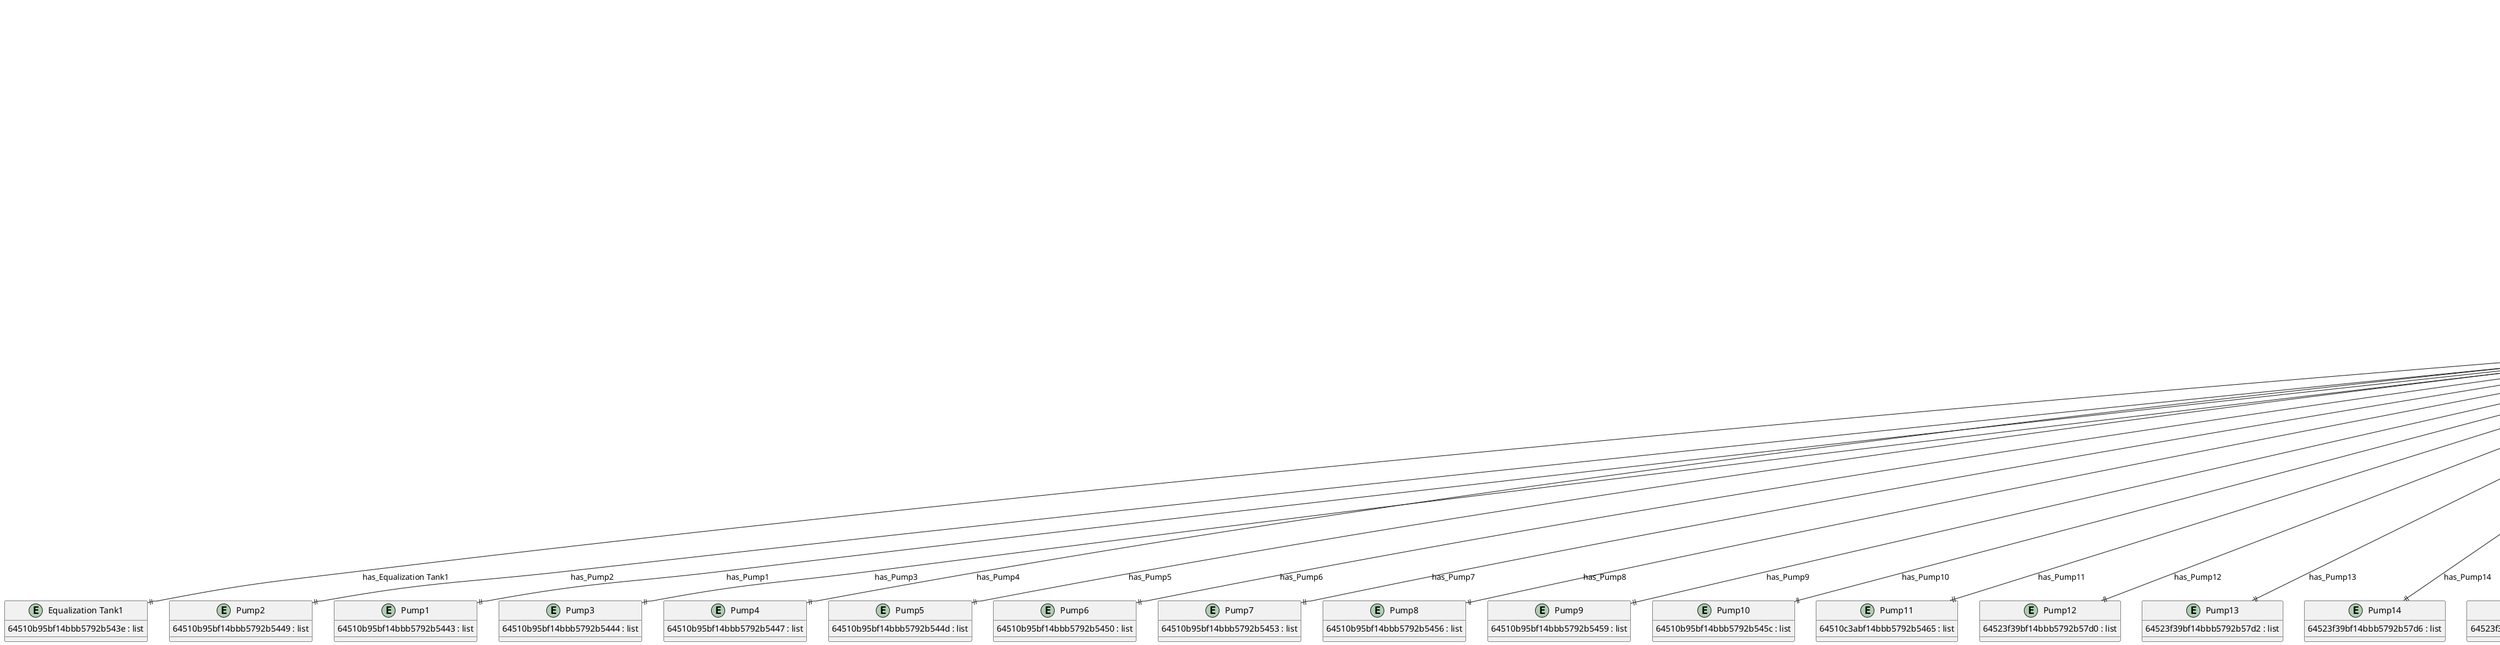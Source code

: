 @startuml chokePointConfig_Diagram

entity "chokePointConfig" as chokePointConfig {
  _id : ObjectId
  plantId : ObjectId
  __v : int
  nodes : object
}

entity "nodes" as nodes {
  Equalization Tank1 : object
  Pump2 : object
  Pump1 : object
  Pump3 : object
  Pump4 : object
  Pump5 : object
  Pump6 : object
  Pump7 : object
  Pump8 : object
  Pump9 : object
  Pump10 : object
  Pump11 : object
  Pump12 : object
  Pump13 : object
  Pump14 : object
  Pump15 : object
  Pump16 : object
  Pump17 : object
  Pump18 : object
  Pump19 : object
  Pump20 : object
  Pump21 : object
  Pump24 : object
  Pump22 : object
  Pump23 : object
  Blower1 : object
  Blower2 : object
  MGF1 : object
  ACF1 : object
  Agitator1 : object
  Flowmeter1 : object
  Motorized Valve14 : object
  Motorized Valve13 : object
  Flowmeter2 : object
}

entity "Equalization Tank1" as Equalization_Tank1 {
  64510b95bf14bbb5792b543e : list
}

entity "Pump2" as Pump2 {
  64510b95bf14bbb5792b5449 : list
}

entity "Pump1" as Pump1 {
  64510b95bf14bbb5792b5443 : list
}

entity "Pump3" as Pump3 {
  64510b95bf14bbb5792b5444 : list
}

entity "Pump4" as Pump4 {
  64510b95bf14bbb5792b5447 : list
}

entity "Pump5" as Pump5 {
  64510b95bf14bbb5792b544d : list
}

entity "Pump6" as Pump6 {
  64510b95bf14bbb5792b5450 : list
}

entity "Pump7" as Pump7 {
  64510b95bf14bbb5792b5453 : list
}

entity "Pump8" as Pump8 {
  64510b95bf14bbb5792b5456 : list
}

entity "Pump9" as Pump9 {
  64510b95bf14bbb5792b5459 : list
}

entity "Pump10" as Pump10 {
  64510b95bf14bbb5792b545c : list
}

entity "Pump11" as Pump11 {
  64510c3abf14bbb5792b5465 : list
}

entity "Pump12" as Pump12 {
  64523f39bf14bbb5792b57d0 : list
}

entity "Pump13" as Pump13 {
  64523f39bf14bbb5792b57d2 : list
}

entity "Pump14" as Pump14 {
  64523f39bf14bbb5792b57d6 : list
}

entity "Pump15" as Pump15 {
  64523f39bf14bbb5792b57db : list
}

entity "Pump16" as Pump16 {
  645241f7bf14bbb5792b57dd : list
}

entity "Pump17" as Pump17 {
  645241f7bf14bbb5792b57e1 : list
}

entity "Pump18" as Pump18 {
  645241f7bf14bbb5792b57e1 : list
}

entity "Pump19" as Pump19 {
  645241f7bf14bbb5792b57e3 : list
}

entity "Pump20" as Pump20 {
  645241f7bf14bbb5792b57e0 : list
}

entity "Pump21" as Pump21 {
  645241f7bf14bbb5792b57e7 : list
}

entity "Pump24" as Pump24 {
  64525c5fbf14bbb5792b582a : list
}

entity "Pump22" as Pump22 {
  64524fd1bf14bbb5792b57eb : list
}

entity "Pump23" as Pump23 {
  64524fd1bf14bbb5792b57f2 : list
}

entity "Blower1" as Blower1 {
  64524fd1bf14bbb5792b57ed : list
}

entity "Blower2" as Blower2 {
  64524fd1bf14bbb5792b57ee : list
}

entity "MGF1" as MGF1 {
  64525954bf14bbb5792b5826 : list
}

entity "ACF1" as ACF1 {
  64525954bf14bbb5792b5827 : list
}

entity "Agitator1" as Agitator1 {
  64525c5fbf14bbb5792b582e : list
}

entity "Flowmeter1" as Flowmeter1 {
  64561597bf14bbb5792b5f91 : list
}

entity "Motorized Valve14" as Motorized_Valve14 {
  6458bf61bf14bbb5792b6392 : list
}

entity "Motorized Valve13" as Motorized_Valve13 {
  6458bf61bf14bbb5792b6391 : list
}

entity "Flowmeter2" as Flowmeter2 {
  64561597bf14bbb5792b5f93 : list
}

' // Relationships
chokePointConfig ||--|| nodes : has_nodes
nodes ||--|| Equalization_Tank1 : has_Equalization Tank1
nodes ||--|| Pump2 : has_Pump2
nodes ||--|| Pump1 : has_Pump1
nodes ||--|| Pump3 : has_Pump3
nodes ||--|| Pump4 : has_Pump4
nodes ||--|| Pump5 : has_Pump5
nodes ||--|| Pump6 : has_Pump6
nodes ||--|| Pump7 : has_Pump7
nodes ||--|| Pump8 : has_Pump8
nodes ||--|| Pump9 : has_Pump9
nodes ||--|| Pump10 : has_Pump10
nodes ||--|| Pump11 : has_Pump11
nodes ||--|| Pump12 : has_Pump12
nodes ||--|| Pump13 : has_Pump13
nodes ||--|| Pump14 : has_Pump14
nodes ||--|| Pump15 : has_Pump15
nodes ||--|| Pump16 : has_Pump16
nodes ||--|| Pump17 : has_Pump17
nodes ||--|| Pump18 : has_Pump18
nodes ||--|| Pump19 : has_Pump19
nodes ||--|| Pump20 : has_Pump20
nodes ||--|| Pump21 : has_Pump21
nodes ||--|| Pump24 : has_Pump24
nodes ||--|| Pump22 : has_Pump22
nodes ||--|| Pump23 : has_Pump23
nodes ||--|| Blower1 : has_Blower1
nodes ||--|| Blower2 : has_Blower2
nodes ||--|| MGF1 : has_MGF1
nodes ||--|| ACF1 : has_ACF1
nodes ||--|| Agitator1 : has_Agitator1
nodes ||--|| Flowmeter1 : has_Flowmeter1
nodes ||--|| Motorized_Valve14 : has_Motorized Valve14
nodes ||--|| Motorized_Valve13 : has_Motorized Valve13
nodes ||--|| Flowmeter2 : has_Flowmeter2
@enduml